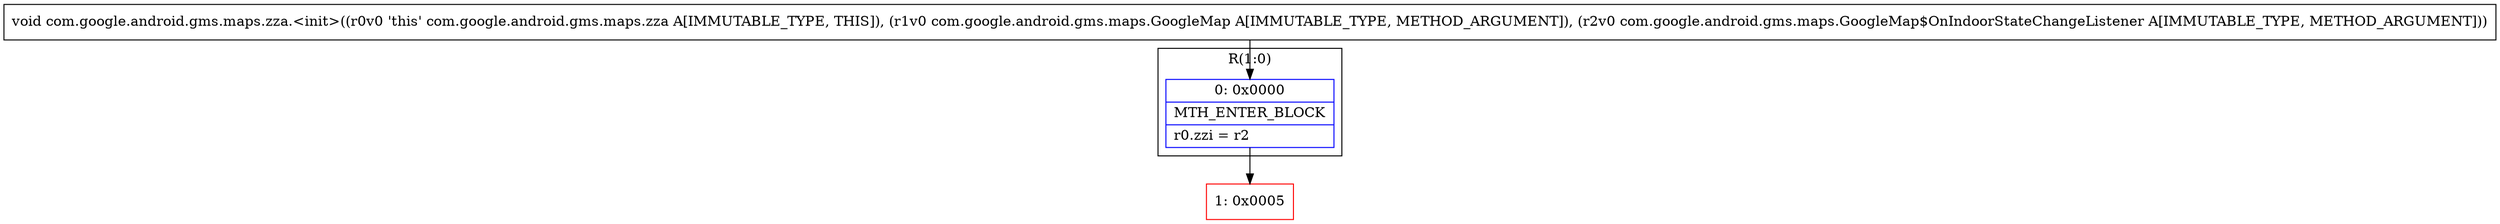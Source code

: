digraph "CFG forcom.google.android.gms.maps.zza.\<init\>(Lcom\/google\/android\/gms\/maps\/GoogleMap;Lcom\/google\/android\/gms\/maps\/GoogleMap$OnIndoorStateChangeListener;)V" {
subgraph cluster_Region_1075854125 {
label = "R(1:0)";
node [shape=record,color=blue];
Node_0 [shape=record,label="{0\:\ 0x0000|MTH_ENTER_BLOCK\l|r0.zzi = r2\l}"];
}
Node_1 [shape=record,color=red,label="{1\:\ 0x0005}"];
MethodNode[shape=record,label="{void com.google.android.gms.maps.zza.\<init\>((r0v0 'this' com.google.android.gms.maps.zza A[IMMUTABLE_TYPE, THIS]), (r1v0 com.google.android.gms.maps.GoogleMap A[IMMUTABLE_TYPE, METHOD_ARGUMENT]), (r2v0 com.google.android.gms.maps.GoogleMap$OnIndoorStateChangeListener A[IMMUTABLE_TYPE, METHOD_ARGUMENT])) }"];
MethodNode -> Node_0;
Node_0 -> Node_1;
}

